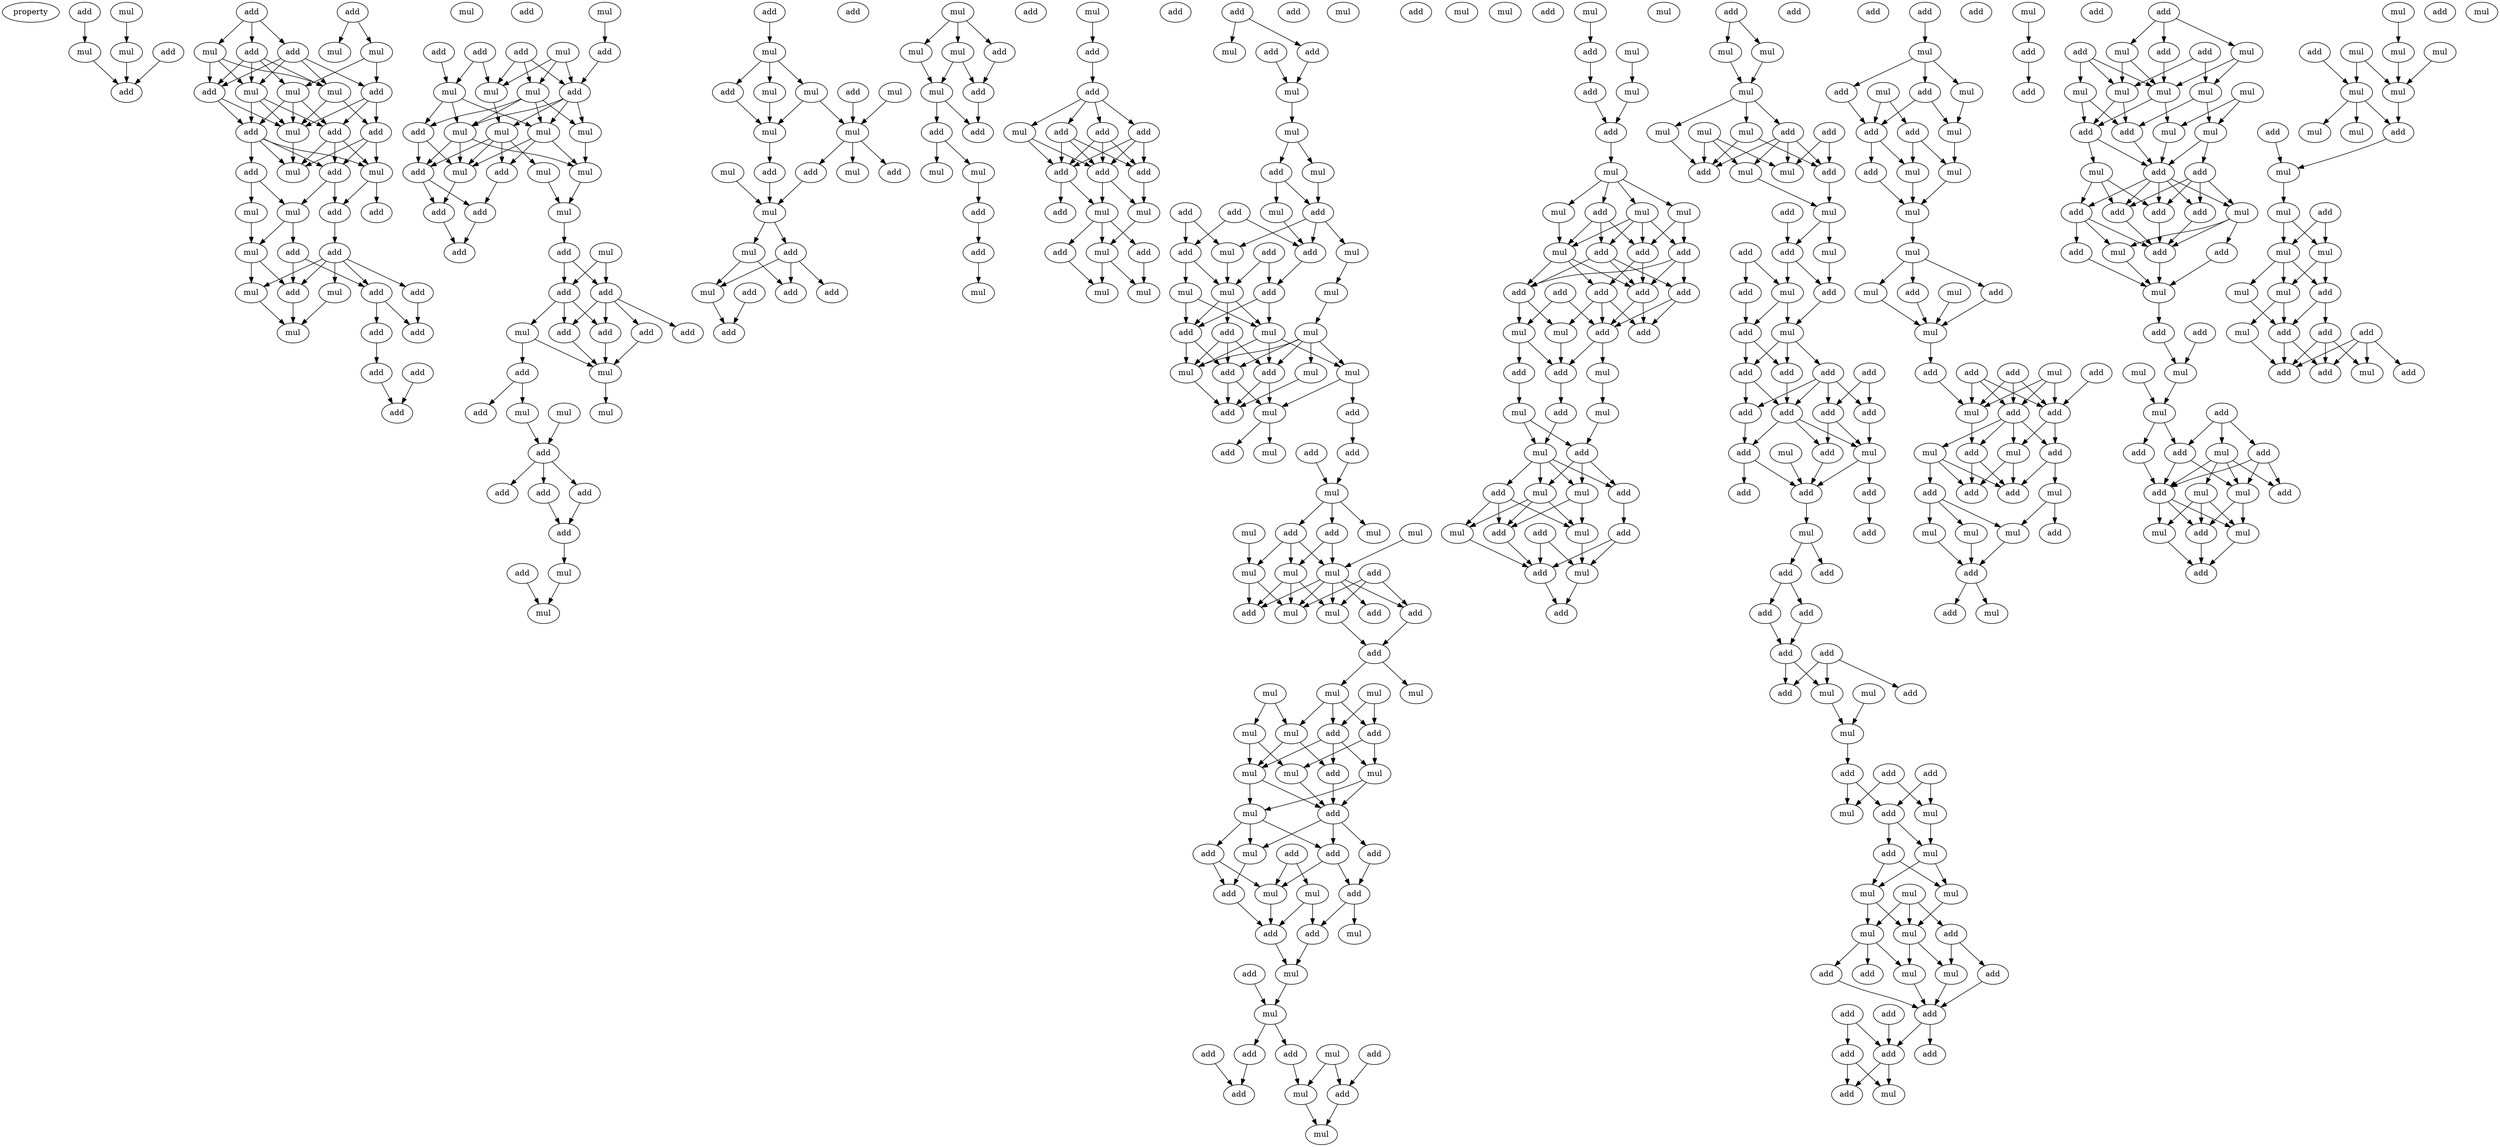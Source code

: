 digraph {
    node [fontcolor=black]
    property [mul=2,lf=1.5]
    0 [ label = add ];
    1 [ label = mul ];
    2 [ label = mul ];
    3 [ label = add ];
    4 [ label = mul ];
    5 [ label = add ];
    6 [ label = add ];
    7 [ label = add ];
    8 [ label = add ];
    9 [ label = mul ];
    10 [ label = mul ];
    11 [ label = mul ];
    12 [ label = add ];
    13 [ label = mul ];
    14 [ label = add ];
    15 [ label = mul ];
    16 [ label = add ];
    17 [ label = mul ];
    18 [ label = add ];
    19 [ label = add ];
    20 [ label = add ];
    21 [ label = mul ];
    22 [ label = mul ];
    23 [ label = add ];
    24 [ label = mul ];
    25 [ label = add ];
    26 [ label = add ];
    27 [ label = add ];
    28 [ label = mul ];
    29 [ label = mul ];
    30 [ label = mul ];
    31 [ label = add ];
    32 [ label = add ];
    33 [ label = add ];
    34 [ label = mul ];
    35 [ label = mul ];
    36 [ label = add ];
    37 [ label = add ];
    38 [ label = add ];
    39 [ label = add ];
    40 [ label = mul ];
    41 [ label = mul ];
    42 [ label = add ];
    43 [ label = add ];
    44 [ label = add ];
    45 [ label = add ];
    46 [ label = mul ];
    47 [ label = add ];
    48 [ label = add ];
    49 [ label = add ];
    50 [ label = add ];
    51 [ label = mul ];
    52 [ label = add ];
    53 [ label = mul ];
    54 [ label = mul ];
    55 [ label = mul ];
    56 [ label = mul ];
    57 [ label = mul ];
    58 [ label = mul ];
    59 [ label = mul ];
    60 [ label = add ];
    61 [ label = add ];
    62 [ label = mul ];
    63 [ label = add ];
    64 [ label = mul ];
    65 [ label = mul ];
    66 [ label = mul ];
    67 [ label = add ];
    68 [ label = add ];
    69 [ label = add ];
    70 [ label = add ];
    71 [ label = mul ];
    72 [ label = add ];
    73 [ label = add ];
    74 [ label = add ];
    75 [ label = add ];
    76 [ label = add ];
    77 [ label = add ];
    78 [ label = mul ];
    79 [ label = add ];
    80 [ label = mul ];
    81 [ label = mul ];
    82 [ label = mul ];
    83 [ label = add ];
    84 [ label = mul ];
    85 [ label = add ];
    86 [ label = add ];
    87 [ label = add ];
    88 [ label = add ];
    89 [ label = add ];
    90 [ label = add ];
    91 [ label = mul ];
    92 [ label = mul ];
    93 [ label = add ];
    94 [ label = add ];
    95 [ label = mul ];
    96 [ label = mul ];
    97 [ label = add ];
    98 [ label = mul ];
    99 [ label = mul ];
    100 [ label = add ];
    101 [ label = mul ];
    102 [ label = mul ];
    103 [ label = mul ];
    104 [ label = mul ];
    105 [ label = add ];
    106 [ label = add ];
    107 [ label = add ];
    108 [ label = mul ];
    109 [ label = add ];
    110 [ label = mul ];
    111 [ label = mul ];
    112 [ label = add ];
    113 [ label = add ];
    114 [ label = add ];
    115 [ label = add ];
    116 [ label = mul ];
    117 [ label = mul ];
    118 [ label = mul ];
    119 [ label = add ];
    120 [ label = add ];
    121 [ label = mul ];
    122 [ label = add ];
    123 [ label = add ];
    124 [ label = mul ];
    125 [ label = mul ];
    126 [ label = add ];
    127 [ label = add ];
    128 [ label = add ];
    129 [ label = mul ];
    130 [ label = mul ];
    131 [ label = add ];
    132 [ label = add ];
    133 [ label = add ];
    134 [ label = mul ];
    135 [ label = add ];
    136 [ label = add ];
    137 [ label = add ];
    138 [ label = add ];
    139 [ label = add ];
    140 [ label = mul ];
    141 [ label = add ];
    142 [ label = mul ];
    143 [ label = mul ];
    144 [ label = add ];
    145 [ label = add ];
    146 [ label = add ];
    147 [ label = mul ];
    148 [ label = mul ];
    149 [ label = add ];
    150 [ label = mul ];
    151 [ label = add ];
    152 [ label = add ];
    153 [ label = add ];
    154 [ label = mul ];
    155 [ label = mul ];
    156 [ label = mul ];
    157 [ label = mul ];
    158 [ label = add ];
    159 [ label = add ];
    160 [ label = mul ];
    161 [ label = add ];
    162 [ label = add ];
    163 [ label = add ];
    164 [ label = add ];
    165 [ label = add ];
    166 [ label = add ];
    167 [ label = mul ];
    168 [ label = mul ];
    169 [ label = mul ];
    170 [ label = add ];
    171 [ label = mul ];
    172 [ label = mul ];
    173 [ label = mul ];
    174 [ label = add ];
    175 [ label = add ];
    176 [ label = mul ];
    177 [ label = add ];
    178 [ label = mul ];
    179 [ label = mul ];
    180 [ label = add ];
    181 [ label = mul ];
    182 [ label = add ];
    183 [ label = mul ];
    184 [ label = mul ];
    185 [ label = add ];
    186 [ label = add ];
    187 [ label = add ];
    188 [ label = add ];
    189 [ label = mul ];
    190 [ label = mul ];
    191 [ label = mul ];
    192 [ label = add ];
    193 [ label = mul ];
    194 [ label = add ];
    195 [ label = mul ];
    196 [ label = add ];
    197 [ label = mul ];
    198 [ label = mul ];
    199 [ label = mul ];
    200 [ label = mul ];
    201 [ label = add ];
    202 [ label = add ];
    203 [ label = mul ];
    204 [ label = add ];
    205 [ label = add ];
    206 [ label = mul ];
    207 [ label = mul ];
    208 [ label = mul ];
    209 [ label = mul ];
    210 [ label = mul ];
    211 [ label = mul ];
    212 [ label = add ];
    213 [ label = add ];
    214 [ label = mul ];
    215 [ label = mul ];
    216 [ label = add ];
    217 [ label = mul ];
    218 [ label = mul ];
    219 [ label = add ];
    220 [ label = add ];
    221 [ label = add ];
    222 [ label = add ];
    223 [ label = mul ];
    224 [ label = add ];
    225 [ label = add ];
    226 [ label = add ];
    227 [ label = mul ];
    228 [ label = mul ];
    229 [ label = mul ];
    230 [ label = mul ];
    231 [ label = add ];
    232 [ label = add ];
    233 [ label = add ];
    234 [ label = mul ];
    235 [ label = mul ];
    236 [ label = add ];
    237 [ label = add ];
    238 [ label = add ];
    239 [ label = mul ];
    240 [ label = add ];
    241 [ label = mul ];
    242 [ label = add ];
    243 [ label = add ];
    244 [ label = mul ];
    245 [ label = add ];
    246 [ label = mul ];
    247 [ label = mul ];
    248 [ label = add ];
    249 [ label = add ];
    250 [ label = mul ];
    251 [ label = add ];
    252 [ label = mul ];
    253 [ label = mul ];
    254 [ label = mul ];
    255 [ label = add ];
    256 [ label = mul ];
    257 [ label = add ];
    258 [ label = add ];
    259 [ label = add ];
    260 [ label = mul ];
    261 [ label = add ];
    262 [ label = add ];
    263 [ label = add ];
    264 [ label = add ];
    265 [ label = add ];
    266 [ label = mul ];
    267 [ label = mul ];
    268 [ label = add ];
    269 [ label = add ];
    270 [ label = mul ];
    271 [ label = add ];
    272 [ label = add ];
    273 [ label = mul ];
    274 [ label = mul ];
    275 [ label = add ];
    276 [ label = mul ];
    277 [ label = add ];
    278 [ label = mul ];
    279 [ label = add ];
    280 [ label = add ];
    281 [ label = mul ];
    282 [ label = mul ];
    283 [ label = add ];
    284 [ label = add ];
    285 [ label = mul ];
    286 [ label = add ];
    287 [ label = add ];
    288 [ label = mul ];
    289 [ label = mul ];
    290 [ label = add ];
    291 [ label = add ];
    292 [ label = add ];
    293 [ label = mul ];
    294 [ label = mul ];
    295 [ label = mul ];
    296 [ label = mul ];
    297 [ label = add ];
    298 [ label = add ];
    299 [ label = mul ];
    300 [ label = mul ];
    301 [ label = add ];
    302 [ label = add ];
    303 [ label = mul ];
    304 [ label = mul ];
    305 [ label = mul ];
    306 [ label = add ];
    307 [ label = add ];
    308 [ label = mul ];
    309 [ label = add ];
    310 [ label = add ];
    311 [ label = mul ];
    312 [ label = add ];
    313 [ label = mul ];
    314 [ label = add ];
    315 [ label = add ];
    316 [ label = add ];
    317 [ label = add ];
    318 [ label = add ];
    319 [ label = add ];
    320 [ label = add ];
    321 [ label = add ];
    322 [ label = add ];
    323 [ label = add ];
    324 [ label = mul ];
    325 [ label = mul ];
    326 [ label = add ];
    327 [ label = add ];
    328 [ label = add ];
    329 [ label = add ];
    330 [ label = add ];
    331 [ label = mul ];
    332 [ label = add ];
    333 [ label = add ];
    334 [ label = add ];
    335 [ label = add ];
    336 [ label = add ];
    337 [ label = add ];
    338 [ label = mul ];
    339 [ label = add ];
    340 [ label = add ];
    341 [ label = add ];
    342 [ label = mul ];
    343 [ label = mul ];
    344 [ label = add ];
    345 [ label = add ];
    346 [ label = add ];
    347 [ label = mul ];
    348 [ label = mul ];
    349 [ label = add ];
    350 [ label = add ];
    351 [ label = mul ];
    352 [ label = mul ];
    353 [ label = mul ];
    354 [ label = mul ];
    355 [ label = add ];
    356 [ label = mul ];
    357 [ label = mul ];
    358 [ label = add ];
    359 [ label = add ];
    360 [ label = add ];
    361 [ label = mul ];
    362 [ label = mul ];
    363 [ label = add ];
    364 [ label = add ];
    365 [ label = add ];
    366 [ label = add ];
    367 [ label = add ];
    368 [ label = add ];
    369 [ label = mul ];
    370 [ label = add ];
    371 [ label = add ];
    372 [ label = mul ];
    373 [ label = mul ];
    374 [ label = mul ];
    375 [ label = add ];
    376 [ label = add ];
    377 [ label = mul ];
    378 [ label = add ];
    379 [ label = add ];
    380 [ label = mul ];
    381 [ label = mul ];
    382 [ label = add ];
    383 [ label = mul ];
    384 [ label = mul ];
    385 [ label = mul ];
    386 [ label = add ];
    387 [ label = mul ];
    388 [ label = add ];
    389 [ label = add ];
    390 [ label = mul ];
    391 [ label = add ];
    392 [ label = add ];
    393 [ label = add ];
    394 [ label = add ];
    395 [ label = mul ];
    396 [ label = add ];
    397 [ label = mul ];
    398 [ label = add ];
    399 [ label = add ];
    400 [ label = add ];
    401 [ label = mul ];
    402 [ label = mul ];
    403 [ label = add ];
    404 [ label = add ];
    405 [ label = mul ];
    406 [ label = add ];
    407 [ label = mul ];
    408 [ label = mul ];
    409 [ label = mul ];
    410 [ label = add ];
    411 [ label = add ];
    412 [ label = mul ];
    413 [ label = add ];
    414 [ label = mul ];
    415 [ label = add ];
    416 [ label = add ];
    417 [ label = add ];
    418 [ label = add ];
    419 [ label = add ];
    420 [ label = mul ];
    421 [ label = add ];
    422 [ label = mul ];
    423 [ label = add ];
    424 [ label = mul ];
    425 [ label = mul ];
    426 [ label = mul ];
    427 [ label = mul ];
    428 [ label = mul ];
    429 [ label = add ];
    430 [ label = mul ];
    431 [ label = add ];
    432 [ label = mul ];
    433 [ label = mul ];
    434 [ label = add ];
    435 [ label = add ];
    436 [ label = mul ];
    437 [ label = add ];
    438 [ label = add ];
    439 [ label = add ];
    440 [ label = add ];
    441 [ label = mul ];
    442 [ label = add ];
    443 [ label = add ];
    444 [ label = add ];
    445 [ label = mul ];
    446 [ label = add ];
    447 [ label = add ];
    448 [ label = mul ];
    449 [ label = mul ];
    450 [ label = add ];
    451 [ label = mul ];
    452 [ label = mul ];
    453 [ label = add ];
    454 [ label = add ];
    455 [ label = add ];
    456 [ label = mul ];
    457 [ label = add ];
    458 [ label = mul ];
    459 [ label = add ];
    460 [ label = mul ];
    461 [ label = add ];
    462 [ label = mul ];
    463 [ label = add ];
    464 [ label = mul ];
    465 [ label = add ];
    466 [ label = mul ];
    467 [ label = mul ];
    468 [ label = mul ];
    469 [ label = mul ];
    470 [ label = mul ];
    471 [ label = add ];
    472 [ label = add ];
    473 [ label = mul ];
    474 [ label = add ];
    475 [ label = mul ];
    476 [ label = mul ];
    477 [ label = mul ];
    478 [ label = add ];
    479 [ label = mul ];
    480 [ label = mul ];
    481 [ label = mul ];
    482 [ label = mul ];
    483 [ label = add ];
    484 [ label = mul ];
    485 [ label = add ];
    486 [ label = add ];
    487 [ label = add ];
    488 [ label = mul ];
    489 [ label = add ];
    490 [ label = mul ];
    491 [ label = add ];
    492 [ label = add ];
    0 -> 4 [ name = 0 ];
    1 -> 2 [ name = 1 ];
    2 -> 5 [ name = 2 ];
    3 -> 5 [ name = 3 ];
    4 -> 5 [ name = 4 ];
    6 -> 9 [ name = 5 ];
    6 -> 11 [ name = 6 ];
    7 -> 8 [ name = 7 ];
    7 -> 10 [ name = 8 ];
    7 -> 12 [ name = 9 ];
    8 -> 13 [ name = 10 ];
    8 -> 14 [ name = 11 ];
    8 -> 16 [ name = 12 ];
    8 -> 17 [ name = 13 ];
    9 -> 14 [ name = 14 ];
    9 -> 15 [ name = 15 ];
    10 -> 13 [ name = 16 ];
    10 -> 16 [ name = 17 ];
    10 -> 17 [ name = 18 ];
    12 -> 13 [ name = 19 ];
    12 -> 15 [ name = 20 ];
    12 -> 16 [ name = 21 ];
    12 -> 17 [ name = 22 ];
    13 -> 18 [ name = 23 ];
    13 -> 21 [ name = 24 ];
    14 -> 18 [ name = 25 ];
    14 -> 20 [ name = 26 ];
    14 -> 21 [ name = 27 ];
    15 -> 19 [ name = 28 ];
    15 -> 20 [ name = 29 ];
    15 -> 21 [ name = 30 ];
    16 -> 19 [ name = 31 ];
    16 -> 21 [ name = 32 ];
    17 -> 19 [ name = 33 ];
    17 -> 20 [ name = 34 ];
    17 -> 21 [ name = 35 ];
    18 -> 22 [ name = 36 ];
    18 -> 24 [ name = 37 ];
    18 -> 25 [ name = 38 ];
    19 -> 22 [ name = 39 ];
    19 -> 23 [ name = 40 ];
    19 -> 24 [ name = 41 ];
    19 -> 25 [ name = 42 ];
    20 -> 22 [ name = 43 ];
    20 -> 24 [ name = 44 ];
    20 -> 25 [ name = 45 ];
    21 -> 24 [ name = 46 ];
    22 -> 26 [ name = 47 ];
    22 -> 27 [ name = 48 ];
    23 -> 28 [ name = 49 ];
    23 -> 29 [ name = 50 ];
    25 -> 27 [ name = 51 ];
    25 -> 28 [ name = 52 ];
    27 -> 32 [ name = 53 ];
    28 -> 30 [ name = 54 ];
    28 -> 31 [ name = 55 ];
    29 -> 30 [ name = 56 ];
    30 -> 34 [ name = 57 ];
    30 -> 37 [ name = 58 ];
    31 -> 36 [ name = 59 ];
    31 -> 37 [ name = 60 ];
    32 -> 33 [ name = 61 ];
    32 -> 34 [ name = 62 ];
    32 -> 35 [ name = 63 ];
    32 -> 36 [ name = 64 ];
    32 -> 37 [ name = 65 ];
    33 -> 38 [ name = 66 ];
    34 -> 40 [ name = 67 ];
    35 -> 40 [ name = 68 ];
    36 -> 38 [ name = 69 ];
    36 -> 39 [ name = 70 ];
    37 -> 40 [ name = 71 ];
    39 -> 42 [ name = 72 ];
    42 -> 44 [ name = 73 ];
    43 -> 44 [ name = 74 ];
    46 -> 47 [ name = 75 ];
    47 -> 52 [ name = 76 ];
    48 -> 54 [ name = 77 ];
    48 -> 55 [ name = 78 ];
    49 -> 55 [ name = 79 ];
    50 -> 52 [ name = 80 ];
    50 -> 53 [ name = 81 ];
    50 -> 54 [ name = 82 ];
    51 -> 52 [ name = 83 ];
    51 -> 53 [ name = 84 ];
    51 -> 54 [ name = 85 ];
    52 -> 56 [ name = 86 ];
    52 -> 57 [ name = 87 ];
    52 -> 58 [ name = 88 ];
    52 -> 59 [ name = 89 ];
    53 -> 56 [ name = 90 ];
    53 -> 57 [ name = 91 ];
    53 -> 59 [ name = 92 ];
    53 -> 60 [ name = 93 ];
    54 -> 58 [ name = 94 ];
    55 -> 57 [ name = 95 ];
    55 -> 59 [ name = 96 ];
    55 -> 60 [ name = 97 ];
    56 -> 62 [ name = 98 ];
    57 -> 61 [ name = 99 ];
    57 -> 62 [ name = 100 ];
    57 -> 65 [ name = 101 ];
    58 -> 61 [ name = 102 ];
    58 -> 63 [ name = 103 ];
    58 -> 64 [ name = 104 ];
    58 -> 65 [ name = 105 ];
    59 -> 62 [ name = 106 ];
    59 -> 63 [ name = 107 ];
    59 -> 65 [ name = 108 ];
    60 -> 63 [ name = 109 ];
    60 -> 65 [ name = 110 ];
    61 -> 68 [ name = 111 ];
    62 -> 66 [ name = 112 ];
    63 -> 67 [ name = 113 ];
    63 -> 68 [ name = 114 ];
    64 -> 66 [ name = 115 ];
    65 -> 67 [ name = 116 ];
    66 -> 69 [ name = 117 ];
    67 -> 70 [ name = 118 ];
    68 -> 70 [ name = 119 ];
    69 -> 72 [ name = 120 ];
    69 -> 73 [ name = 121 ];
    71 -> 72 [ name = 122 ];
    71 -> 73 [ name = 123 ];
    72 -> 75 [ name = 124 ];
    72 -> 77 [ name = 125 ];
    72 -> 78 [ name = 126 ];
    73 -> 74 [ name = 127 ];
    73 -> 75 [ name = 128 ];
    73 -> 76 [ name = 129 ];
    73 -> 77 [ name = 130 ];
    75 -> 80 [ name = 131 ];
    76 -> 80 [ name = 132 ];
    77 -> 80 [ name = 133 ];
    78 -> 79 [ name = 134 ];
    78 -> 80 [ name = 135 ];
    79 -> 81 [ name = 136 ];
    79 -> 83 [ name = 137 ];
    80 -> 82 [ name = 138 ];
    81 -> 85 [ name = 139 ];
    84 -> 85 [ name = 140 ];
    85 -> 86 [ name = 141 ];
    85 -> 87 [ name = 142 ];
    85 -> 88 [ name = 143 ];
    87 -> 89 [ name = 144 ];
    88 -> 89 [ name = 145 ];
    89 -> 91 [ name = 146 ];
    90 -> 92 [ name = 147 ];
    91 -> 92 [ name = 148 ];
    93 -> 95 [ name = 149 ];
    95 -> 96 [ name = 150 ];
    95 -> 98 [ name = 151 ];
    95 -> 100 [ name = 152 ];
    96 -> 101 [ name = 153 ];
    96 -> 102 [ name = 154 ];
    97 -> 102 [ name = 155 ];
    98 -> 101 [ name = 156 ];
    99 -> 102 [ name = 157 ];
    100 -> 101 [ name = 158 ];
    101 -> 106 [ name = 159 ];
    102 -> 104 [ name = 160 ];
    102 -> 105 [ name = 161 ];
    102 -> 107 [ name = 162 ];
    103 -> 108 [ name = 163 ];
    106 -> 108 [ name = 164 ];
    107 -> 108 [ name = 165 ];
    108 -> 109 [ name = 166 ];
    108 -> 110 [ name = 167 ];
    109 -> 111 [ name = 168 ];
    109 -> 112 [ name = 169 ];
    109 -> 113 [ name = 170 ];
    110 -> 111 [ name = 171 ];
    110 -> 113 [ name = 172 ];
    111 -> 115 [ name = 173 ];
    114 -> 115 [ name = 174 ];
    116 -> 117 [ name = 175 ];
    116 -> 118 [ name = 176 ];
    116 -> 119 [ name = 177 ];
    117 -> 121 [ name = 178 ];
    118 -> 120 [ name = 179 ];
    118 -> 121 [ name = 180 ];
    119 -> 120 [ name = 181 ];
    120 -> 123 [ name = 182 ];
    121 -> 122 [ name = 183 ];
    121 -> 123 [ name = 184 ];
    122 -> 124 [ name = 185 ];
    122 -> 125 [ name = 186 ];
    125 -> 126 [ name = 187 ];
    126 -> 128 [ name = 188 ];
    128 -> 129 [ name = 189 ];
    130 -> 131 [ name = 190 ];
    131 -> 132 [ name = 191 ];
    132 -> 133 [ name = 192 ];
    132 -> 134 [ name = 193 ];
    132 -> 135 [ name = 194 ];
    132 -> 136 [ name = 195 ];
    133 -> 137 [ name = 196 ];
    133 -> 138 [ name = 197 ];
    133 -> 139 [ name = 198 ];
    134 -> 138 [ name = 199 ];
    134 -> 139 [ name = 200 ];
    135 -> 137 [ name = 201 ];
    135 -> 138 [ name = 202 ];
    135 -> 139 [ name = 203 ];
    136 -> 137 [ name = 204 ];
    136 -> 138 [ name = 205 ];
    136 -> 139 [ name = 206 ];
    137 -> 140 [ name = 207 ];
    138 -> 140 [ name = 208 ];
    138 -> 142 [ name = 209 ];
    139 -> 141 [ name = 210 ];
    139 -> 142 [ name = 211 ];
    140 -> 143 [ name = 212 ];
    142 -> 143 [ name = 213 ];
    142 -> 144 [ name = 214 ];
    142 -> 145 [ name = 215 ];
    143 -> 147 [ name = 216 ];
    143 -> 148 [ name = 217 ];
    144 -> 147 [ name = 218 ];
    145 -> 148 [ name = 219 ];
    149 -> 150 [ name = 220 ];
    149 -> 153 [ name = 221 ];
    151 -> 154 [ name = 222 ];
    153 -> 154 [ name = 223 ];
    154 -> 155 [ name = 224 ];
    155 -> 157 [ name = 225 ];
    155 -> 158 [ name = 226 ];
    157 -> 162 [ name = 227 ];
    158 -> 160 [ name = 228 ];
    158 -> 162 [ name = 229 ];
    160 -> 164 [ name = 230 ];
    161 -> 164 [ name = 231 ];
    161 -> 165 [ name = 232 ];
    162 -> 164 [ name = 233 ];
    162 -> 167 [ name = 234 ];
    162 -> 168 [ name = 235 ];
    163 -> 165 [ name = 236 ];
    163 -> 168 [ name = 237 ];
    164 -> 170 [ name = 238 ];
    165 -> 169 [ name = 239 ];
    165 -> 172 [ name = 240 ];
    166 -> 170 [ name = 241 ];
    166 -> 172 [ name = 242 ];
    167 -> 171 [ name = 243 ];
    168 -> 172 [ name = 244 ];
    169 -> 175 [ name = 245 ];
    169 -> 176 [ name = 246 ];
    170 -> 175 [ name = 247 ];
    170 -> 176 [ name = 248 ];
    171 -> 173 [ name = 249 ];
    172 -> 174 [ name = 250 ];
    172 -> 175 [ name = 251 ];
    172 -> 176 [ name = 252 ];
    173 -> 177 [ name = 253 ];
    173 -> 178 [ name = 254 ];
    173 -> 179 [ name = 255 ];
    173 -> 180 [ name = 256 ];
    173 -> 181 [ name = 257 ];
    174 -> 177 [ name = 258 ];
    174 -> 178 [ name = 259 ];
    174 -> 180 [ name = 260 ];
    175 -> 178 [ name = 261 ];
    175 -> 180 [ name = 262 ];
    176 -> 177 [ name = 263 ];
    176 -> 178 [ name = 264 ];
    176 -> 179 [ name = 265 ];
    177 -> 182 [ name = 266 ];
    177 -> 184 [ name = 267 ];
    178 -> 182 [ name = 268 ];
    179 -> 184 [ name = 269 ];
    179 -> 185 [ name = 270 ];
    180 -> 182 [ name = 271 ];
    180 -> 184 [ name = 272 ];
    181 -> 182 [ name = 273 ];
    184 -> 188 [ name = 274 ];
    184 -> 189 [ name = 275 ];
    185 -> 187 [ name = 276 ];
    186 -> 190 [ name = 277 ];
    187 -> 190 [ name = 278 ];
    190 -> 192 [ name = 279 ];
    190 -> 194 [ name = 280 ];
    190 -> 195 [ name = 281 ];
    191 -> 199 [ name = 282 ];
    192 -> 198 [ name = 283 ];
    192 -> 199 [ name = 284 ];
    193 -> 197 [ name = 285 ];
    194 -> 197 [ name = 286 ];
    194 -> 198 [ name = 287 ];
    194 -> 199 [ name = 288 ];
    196 -> 200 [ name = 289 ];
    196 -> 203 [ name = 290 ];
    196 -> 204 [ name = 291 ];
    197 -> 200 [ name = 292 ];
    197 -> 201 [ name = 293 ];
    198 -> 200 [ name = 294 ];
    198 -> 201 [ name = 295 ];
    198 -> 203 [ name = 296 ];
    199 -> 200 [ name = 297 ];
    199 -> 201 [ name = 298 ];
    199 -> 202 [ name = 299 ];
    199 -> 203 [ name = 300 ];
    199 -> 204 [ name = 301 ];
    203 -> 205 [ name = 302 ];
    204 -> 205 [ name = 303 ];
    205 -> 207 [ name = 304 ];
    205 -> 209 [ name = 305 ];
    206 -> 210 [ name = 306 ];
    206 -> 211 [ name = 307 ];
    207 -> 210 [ name = 308 ];
    207 -> 212 [ name = 309 ];
    207 -> 213 [ name = 310 ];
    208 -> 212 [ name = 311 ];
    208 -> 213 [ name = 312 ];
    210 -> 214 [ name = 313 ];
    210 -> 216 [ name = 314 ];
    211 -> 214 [ name = 315 ];
    211 -> 215 [ name = 316 ];
    212 -> 214 [ name = 317 ];
    212 -> 216 [ name = 318 ];
    212 -> 217 [ name = 319 ];
    213 -> 215 [ name = 320 ];
    213 -> 217 [ name = 321 ];
    214 -> 218 [ name = 322 ];
    214 -> 219 [ name = 323 ];
    215 -> 219 [ name = 324 ];
    216 -> 219 [ name = 325 ];
    217 -> 218 [ name = 326 ];
    217 -> 219 [ name = 327 ];
    218 -> 221 [ name = 328 ];
    218 -> 222 [ name = 329 ];
    218 -> 223 [ name = 330 ];
    219 -> 222 [ name = 331 ];
    219 -> 223 [ name = 332 ];
    219 -> 224 [ name = 333 ];
    220 -> 227 [ name = 334 ];
    220 -> 229 [ name = 335 ];
    221 -> 226 [ name = 336 ];
    221 -> 227 [ name = 337 ];
    222 -> 225 [ name = 338 ];
    222 -> 227 [ name = 339 ];
    223 -> 226 [ name = 340 ];
    224 -> 225 [ name = 341 ];
    225 -> 230 [ name = 342 ];
    225 -> 231 [ name = 343 ];
    226 -> 232 [ name = 344 ];
    227 -> 232 [ name = 345 ];
    229 -> 231 [ name = 346 ];
    229 -> 232 [ name = 347 ];
    231 -> 234 [ name = 348 ];
    232 -> 234 [ name = 349 ];
    233 -> 235 [ name = 350 ];
    234 -> 235 [ name = 351 ];
    235 -> 236 [ name = 352 ];
    235 -> 238 [ name = 353 ];
    236 -> 242 [ name = 354 ];
    237 -> 242 [ name = 355 ];
    238 -> 241 [ name = 356 ];
    239 -> 241 [ name = 357 ];
    239 -> 243 [ name = 358 ];
    240 -> 243 [ name = 359 ];
    241 -> 244 [ name = 360 ];
    243 -> 244 [ name = 361 ];
    246 -> 248 [ name = 362 ];
    247 -> 250 [ name = 363 ];
    248 -> 249 [ name = 364 ];
    249 -> 251 [ name = 365 ];
    250 -> 251 [ name = 366 ];
    251 -> 252 [ name = 367 ];
    252 -> 253 [ name = 368 ];
    252 -> 254 [ name = 369 ];
    252 -> 255 [ name = 370 ];
    252 -> 256 [ name = 371 ];
    253 -> 257 [ name = 372 ];
    253 -> 259 [ name = 373 ];
    254 -> 260 [ name = 374 ];
    255 -> 257 [ name = 375 ];
    255 -> 258 [ name = 376 ];
    255 -> 260 [ name = 377 ];
    256 -> 257 [ name = 378 ];
    256 -> 258 [ name = 379 ];
    256 -> 259 [ name = 380 ];
    256 -> 260 [ name = 381 ];
    257 -> 262 [ name = 382 ];
    257 -> 263 [ name = 383 ];
    258 -> 261 [ name = 384 ];
    258 -> 262 [ name = 385 ];
    258 -> 264 [ name = 386 ];
    259 -> 261 [ name = 387 ];
    259 -> 262 [ name = 388 ];
    259 -> 264 [ name = 389 ];
    260 -> 261 [ name = 390 ];
    260 -> 262 [ name = 391 ];
    260 -> 263 [ name = 392 ];
    261 -> 266 [ name = 393 ];
    261 -> 267 [ name = 394 ];
    262 -> 268 [ name = 395 ];
    262 -> 269 [ name = 396 ];
    263 -> 267 [ name = 397 ];
    263 -> 268 [ name = 398 ];
    263 -> 269 [ name = 399 ];
    264 -> 268 [ name = 400 ];
    264 -> 269 [ name = 401 ];
    265 -> 266 [ name = 402 ];
    265 -> 268 [ name = 403 ];
    266 -> 271 [ name = 404 ];
    266 -> 272 [ name = 405 ];
    267 -> 272 [ name = 406 ];
    268 -> 270 [ name = 407 ];
    268 -> 272 [ name = 408 ];
    270 -> 273 [ name = 409 ];
    271 -> 274 [ name = 410 ];
    272 -> 275 [ name = 411 ];
    273 -> 277 [ name = 412 ];
    274 -> 276 [ name = 413 ];
    274 -> 277 [ name = 414 ];
    275 -> 276 [ name = 415 ];
    276 -> 278 [ name = 416 ];
    276 -> 279 [ name = 417 ];
    276 -> 280 [ name = 418 ];
    276 -> 281 [ name = 419 ];
    277 -> 278 [ name = 420 ];
    277 -> 280 [ name = 421 ];
    277 -> 281 [ name = 422 ];
    278 -> 284 [ name = 423 ];
    278 -> 285 [ name = 424 ];
    279 -> 282 [ name = 425 ];
    279 -> 284 [ name = 426 ];
    279 -> 285 [ name = 427 ];
    280 -> 283 [ name = 428 ];
    281 -> 282 [ name = 429 ];
    281 -> 284 [ name = 430 ];
    281 -> 285 [ name = 431 ];
    282 -> 287 [ name = 432 ];
    283 -> 287 [ name = 433 ];
    283 -> 288 [ name = 434 ];
    284 -> 287 [ name = 435 ];
    285 -> 288 [ name = 436 ];
    286 -> 287 [ name = 437 ];
    286 -> 288 [ name = 438 ];
    287 -> 290 [ name = 439 ];
    288 -> 290 [ name = 440 ];
    291 -> 293 [ name = 441 ];
    291 -> 294 [ name = 442 ];
    293 -> 295 [ name = 443 ];
    294 -> 295 [ name = 444 ];
    295 -> 296 [ name = 445 ];
    295 -> 297 [ name = 446 ];
    295 -> 299 [ name = 447 ];
    296 -> 301 [ name = 448 ];
    297 -> 301 [ name = 449 ];
    297 -> 302 [ name = 450 ];
    297 -> 303 [ name = 451 ];
    297 -> 304 [ name = 452 ];
    298 -> 302 [ name = 453 ];
    298 -> 304 [ name = 454 ];
    299 -> 301 [ name = 455 ];
    299 -> 302 [ name = 456 ];
    300 -> 301 [ name = 457 ];
    300 -> 303 [ name = 458 ];
    300 -> 304 [ name = 459 ];
    302 -> 305 [ name = 460 ];
    303 -> 305 [ name = 461 ];
    305 -> 308 [ name = 462 ];
    305 -> 309 [ name = 463 ];
    306 -> 309 [ name = 464 ];
    307 -> 311 [ name = 465 ];
    307 -> 312 [ name = 466 ];
    308 -> 310 [ name = 467 ];
    309 -> 310 [ name = 468 ];
    309 -> 311 [ name = 469 ];
    310 -> 313 [ name = 470 ];
    311 -> 313 [ name = 471 ];
    311 -> 314 [ name = 472 ];
    312 -> 314 [ name = 473 ];
    313 -> 315 [ name = 474 ];
    313 -> 316 [ name = 475 ];
    313 -> 317 [ name = 476 ];
    314 -> 315 [ name = 477 ];
    314 -> 317 [ name = 478 ];
    315 -> 321 [ name = 479 ];
    316 -> 319 [ name = 480 ];
    316 -> 320 [ name = 481 ];
    316 -> 321 [ name = 482 ];
    316 -> 322 [ name = 483 ];
    317 -> 319 [ name = 484 ];
    317 -> 321 [ name = 485 ];
    318 -> 320 [ name = 486 ];
    318 -> 322 [ name = 487 ];
    319 -> 323 [ name = 488 ];
    320 -> 325 [ name = 489 ];
    321 -> 323 [ name = 490 ];
    321 -> 325 [ name = 491 ];
    321 -> 326 [ name = 492 ];
    322 -> 325 [ name = 493 ];
    322 -> 326 [ name = 494 ];
    323 -> 328 [ name = 495 ];
    323 -> 329 [ name = 496 ];
    324 -> 329 [ name = 497 ];
    325 -> 327 [ name = 498 ];
    325 -> 329 [ name = 499 ];
    326 -> 329 [ name = 500 ];
    327 -> 330 [ name = 501 ];
    329 -> 331 [ name = 502 ];
    331 -> 332 [ name = 503 ];
    331 -> 333 [ name = 504 ];
    332 -> 334 [ name = 505 ];
    332 -> 335 [ name = 506 ];
    334 -> 336 [ name = 507 ];
    335 -> 336 [ name = 508 ];
    336 -> 339 [ name = 509 ];
    336 -> 342 [ name = 510 ];
    337 -> 339 [ name = 511 ];
    337 -> 341 [ name = 512 ];
    337 -> 342 [ name = 513 ];
    338 -> 343 [ name = 514 ];
    342 -> 343 [ name = 515 ];
    343 -> 344 [ name = 516 ];
    344 -> 347 [ name = 517 ];
    344 -> 349 [ name = 518 ];
    345 -> 347 [ name = 519 ];
    345 -> 348 [ name = 520 ];
    346 -> 348 [ name = 521 ];
    346 -> 349 [ name = 522 ];
    348 -> 351 [ name = 523 ];
    349 -> 350 [ name = 524 ];
    349 -> 351 [ name = 525 ];
    350 -> 352 [ name = 526 ];
    350 -> 353 [ name = 527 ];
    351 -> 352 [ name = 528 ];
    351 -> 353 [ name = 529 ];
    352 -> 357 [ name = 530 ];
    353 -> 356 [ name = 531 ];
    353 -> 357 [ name = 532 ];
    354 -> 355 [ name = 533 ];
    354 -> 356 [ name = 534 ];
    354 -> 357 [ name = 535 ];
    355 -> 358 [ name = 536 ];
    355 -> 361 [ name = 537 ];
    356 -> 359 [ name = 538 ];
    356 -> 360 [ name = 539 ];
    356 -> 362 [ name = 540 ];
    357 -> 361 [ name = 541 ];
    357 -> 362 [ name = 542 ];
    358 -> 364 [ name = 543 ];
    359 -> 364 [ name = 544 ];
    361 -> 364 [ name = 545 ];
    362 -> 364 [ name = 546 ];
    363 -> 366 [ name = 547 ];
    363 -> 368 [ name = 548 ];
    364 -> 366 [ name = 549 ];
    364 -> 367 [ name = 550 ];
    365 -> 366 [ name = 551 ];
    366 -> 369 [ name = 552 ];
    366 -> 371 [ name = 553 ];
    368 -> 369 [ name = 554 ];
    368 -> 371 [ name = 555 ];
    370 -> 372 [ name = 556 ];
    372 -> 373 [ name = 557 ];
    372 -> 375 [ name = 558 ];
    372 -> 376 [ name = 559 ];
    373 -> 377 [ name = 560 ];
    374 -> 378 [ name = 561 ];
    374 -> 379 [ name = 562 ];
    375 -> 379 [ name = 563 ];
    376 -> 377 [ name = 564 ];
    376 -> 379 [ name = 565 ];
    377 -> 381 [ name = 566 ];
    378 -> 380 [ name = 567 ];
    378 -> 381 [ name = 568 ];
    379 -> 380 [ name = 569 ];
    379 -> 382 [ name = 570 ];
    380 -> 383 [ name = 571 ];
    381 -> 383 [ name = 572 ];
    382 -> 383 [ name = 573 ];
    383 -> 384 [ name = 574 ];
    384 -> 385 [ name = 575 ];
    384 -> 386 [ name = 576 ];
    384 -> 389 [ name = 577 ];
    385 -> 390 [ name = 578 ];
    386 -> 390 [ name = 579 ];
    387 -> 390 [ name = 580 ];
    389 -> 390 [ name = 581 ];
    390 -> 392 [ name = 582 ];
    391 -> 396 [ name = 583 ];
    391 -> 397 [ name = 584 ];
    391 -> 398 [ name = 585 ];
    392 -> 397 [ name = 586 ];
    393 -> 396 [ name = 587 ];
    394 -> 396 [ name = 588 ];
    394 -> 397 [ name = 589 ];
    394 -> 398 [ name = 590 ];
    395 -> 396 [ name = 591 ];
    395 -> 397 [ name = 592 ];
    395 -> 398 [ name = 593 ];
    396 -> 400 [ name = 594 ];
    396 -> 402 [ name = 595 ];
    397 -> 399 [ name = 596 ];
    398 -> 399 [ name = 597 ];
    398 -> 400 [ name = 598 ];
    398 -> 401 [ name = 599 ];
    398 -> 402 [ name = 600 ];
    399 -> 404 [ name = 601 ];
    399 -> 406 [ name = 602 ];
    400 -> 404 [ name = 603 ];
    400 -> 405 [ name = 604 ];
    401 -> 403 [ name = 605 ];
    401 -> 404 [ name = 606 ];
    401 -> 406 [ name = 607 ];
    402 -> 404 [ name = 608 ];
    402 -> 406 [ name = 609 ];
    403 -> 407 [ name = 610 ];
    403 -> 408 [ name = 611 ];
    403 -> 409 [ name = 612 ];
    405 -> 408 [ name = 613 ];
    405 -> 410 [ name = 614 ];
    407 -> 411 [ name = 615 ];
    408 -> 411 [ name = 616 ];
    409 -> 411 [ name = 617 ];
    411 -> 413 [ name = 618 ];
    411 -> 414 [ name = 619 ];
    412 -> 415 [ name = 620 ];
    415 -> 417 [ name = 621 ];
    418 -> 419 [ name = 622 ];
    418 -> 420 [ name = 623 ];
    418 -> 422 [ name = 624 ];
    419 -> 424 [ name = 625 ];
    420 -> 424 [ name = 626 ];
    420 -> 428 [ name = 627 ];
    421 -> 424 [ name = 628 ];
    421 -> 426 [ name = 629 ];
    421 -> 428 [ name = 630 ];
    422 -> 424 [ name = 631 ];
    422 -> 427 [ name = 632 ];
    423 -> 427 [ name = 633 ];
    423 -> 428 [ name = 634 ];
    424 -> 429 [ name = 635 ];
    424 -> 430 [ name = 636 ];
    425 -> 430 [ name = 637 ];
    425 -> 432 [ name = 638 ];
    426 -> 429 [ name = 639 ];
    426 -> 431 [ name = 640 ];
    427 -> 431 [ name = 641 ];
    427 -> 432 [ name = 642 ];
    428 -> 429 [ name = 643 ];
    428 -> 431 [ name = 644 ];
    429 -> 433 [ name = 645 ];
    429 -> 434 [ name = 646 ];
    430 -> 434 [ name = 647 ];
    431 -> 434 [ name = 648 ];
    432 -> 434 [ name = 649 ];
    432 -> 435 [ name = 650 ];
    433 -> 437 [ name = 651 ];
    433 -> 438 [ name = 652 ];
    433 -> 439 [ name = 653 ];
    434 -> 436 [ name = 654 ];
    434 -> 437 [ name = 655 ];
    434 -> 438 [ name = 656 ];
    434 -> 439 [ name = 657 ];
    434 -> 440 [ name = 658 ];
    435 -> 436 [ name = 659 ];
    435 -> 438 [ name = 660 ];
    435 -> 439 [ name = 661 ];
    435 -> 440 [ name = 662 ];
    436 -> 441 [ name = 663 ];
    436 -> 442 [ name = 664 ];
    436 -> 443 [ name = 665 ];
    437 -> 441 [ name = 666 ];
    437 -> 442 [ name = 667 ];
    437 -> 444 [ name = 668 ];
    438 -> 442 [ name = 669 ];
    439 -> 442 [ name = 670 ];
    440 -> 442 [ name = 671 ];
    441 -> 445 [ name = 672 ];
    442 -> 445 [ name = 673 ];
    443 -> 445 [ name = 674 ];
    444 -> 445 [ name = 675 ];
    445 -> 446 [ name = 676 ];
    446 -> 449 [ name = 677 ];
    447 -> 449 [ name = 678 ];
    448 -> 451 [ name = 679 ];
    449 -> 451 [ name = 680 ];
    450 -> 452 [ name = 681 ];
    450 -> 454 [ name = 682 ];
    450 -> 455 [ name = 683 ];
    451 -> 453 [ name = 684 ];
    451 -> 455 [ name = 685 ];
    452 -> 456 [ name = 686 ];
    452 -> 457 [ name = 687 ];
    452 -> 458 [ name = 688 ];
    452 -> 459 [ name = 689 ];
    453 -> 457 [ name = 690 ];
    454 -> 457 [ name = 691 ];
    454 -> 458 [ name = 692 ];
    454 -> 459 [ name = 693 ];
    455 -> 457 [ name = 694 ];
    455 -> 458 [ name = 695 ];
    456 -> 460 [ name = 696 ];
    456 -> 461 [ name = 697 ];
    456 -> 462 [ name = 698 ];
    457 -> 460 [ name = 699 ];
    457 -> 461 [ name = 700 ];
    457 -> 462 [ name = 701 ];
    458 -> 461 [ name = 702 ];
    458 -> 462 [ name = 703 ];
    460 -> 463 [ name = 704 ];
    461 -> 463 [ name = 705 ];
    462 -> 463 [ name = 706 ];
    464 -> 467 [ name = 707 ];
    465 -> 469 [ name = 708 ];
    466 -> 469 [ name = 709 ];
    466 -> 470 [ name = 710 ];
    467 -> 470 [ name = 711 ];
    468 -> 470 [ name = 712 ];
    469 -> 473 [ name = 713 ];
    469 -> 474 [ name = 714 ];
    469 -> 475 [ name = 715 ];
    470 -> 474 [ name = 716 ];
    471 -> 476 [ name = 717 ];
    474 -> 476 [ name = 718 ];
    476 -> 477 [ name = 719 ];
    477 -> 480 [ name = 720 ];
    477 -> 481 [ name = 721 ];
    478 -> 480 [ name = 722 ];
    478 -> 481 [ name = 723 ];
    480 -> 482 [ name = 724 ];
    480 -> 483 [ name = 725 ];
    480 -> 484 [ name = 726 ];
    481 -> 483 [ name = 727 ];
    481 -> 484 [ name = 728 ];
    482 -> 487 [ name = 729 ];
    483 -> 486 [ name = 730 ];
    483 -> 487 [ name = 731 ];
    484 -> 487 [ name = 732 ];
    484 -> 488 [ name = 733 ];
    485 -> 489 [ name = 734 ];
    485 -> 490 [ name = 735 ];
    485 -> 491 [ name = 736 ];
    485 -> 492 [ name = 737 ];
    486 -> 489 [ name = 738 ];
    486 -> 490 [ name = 739 ];
    486 -> 491 [ name = 740 ];
    487 -> 489 [ name = 741 ];
    487 -> 491 [ name = 742 ];
    488 -> 489 [ name = 743 ];
}
